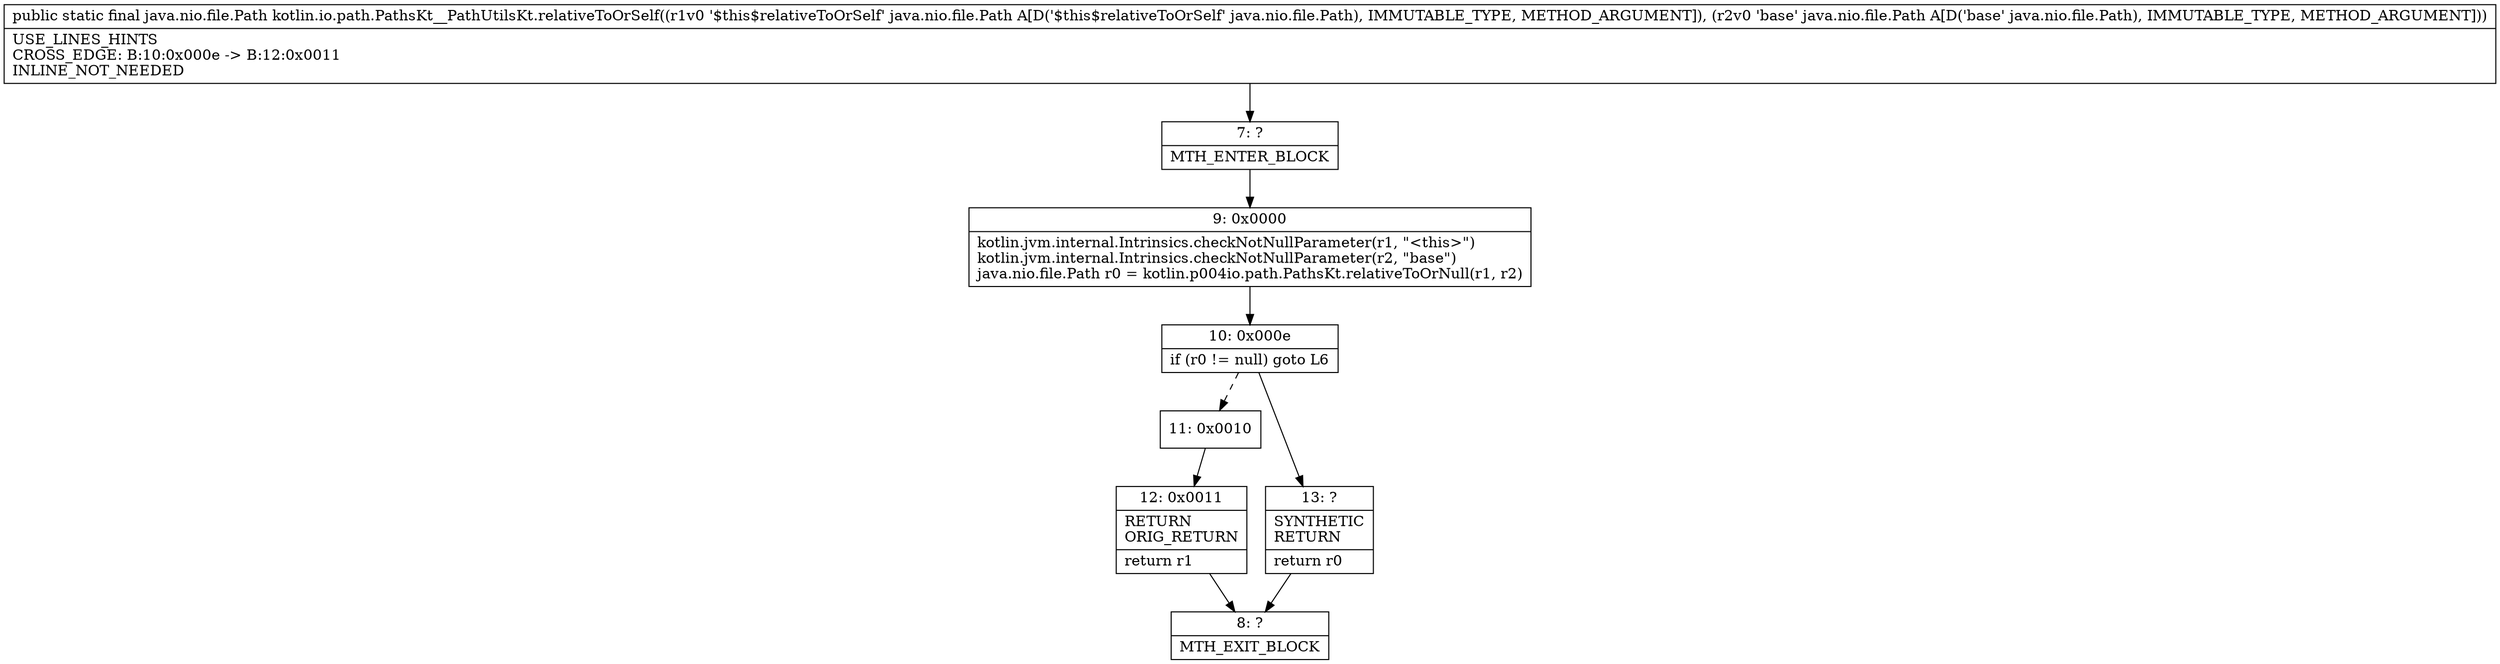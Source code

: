 digraph "CFG forkotlin.io.path.PathsKt__PathUtilsKt.relativeToOrSelf(Ljava\/nio\/file\/Path;Ljava\/nio\/file\/Path;)Ljava\/nio\/file\/Path;" {
Node_7 [shape=record,label="{7\:\ ?|MTH_ENTER_BLOCK\l}"];
Node_9 [shape=record,label="{9\:\ 0x0000|kotlin.jvm.internal.Intrinsics.checkNotNullParameter(r1, \"\<this\>\")\lkotlin.jvm.internal.Intrinsics.checkNotNullParameter(r2, \"base\")\ljava.nio.file.Path r0 = kotlin.p004io.path.PathsKt.relativeToOrNull(r1, r2)\l}"];
Node_10 [shape=record,label="{10\:\ 0x000e|if (r0 != null) goto L6\l}"];
Node_11 [shape=record,label="{11\:\ 0x0010}"];
Node_12 [shape=record,label="{12\:\ 0x0011|RETURN\lORIG_RETURN\l|return r1\l}"];
Node_8 [shape=record,label="{8\:\ ?|MTH_EXIT_BLOCK\l}"];
Node_13 [shape=record,label="{13\:\ ?|SYNTHETIC\lRETURN\l|return r0\l}"];
MethodNode[shape=record,label="{public static final java.nio.file.Path kotlin.io.path.PathsKt__PathUtilsKt.relativeToOrSelf((r1v0 '$this$relativeToOrSelf' java.nio.file.Path A[D('$this$relativeToOrSelf' java.nio.file.Path), IMMUTABLE_TYPE, METHOD_ARGUMENT]), (r2v0 'base' java.nio.file.Path A[D('base' java.nio.file.Path), IMMUTABLE_TYPE, METHOD_ARGUMENT]))  | USE_LINES_HINTS\lCROSS_EDGE: B:10:0x000e \-\> B:12:0x0011\lINLINE_NOT_NEEDED\l}"];
MethodNode -> Node_7;Node_7 -> Node_9;
Node_9 -> Node_10;
Node_10 -> Node_11[style=dashed];
Node_10 -> Node_13;
Node_11 -> Node_12;
Node_12 -> Node_8;
Node_13 -> Node_8;
}

